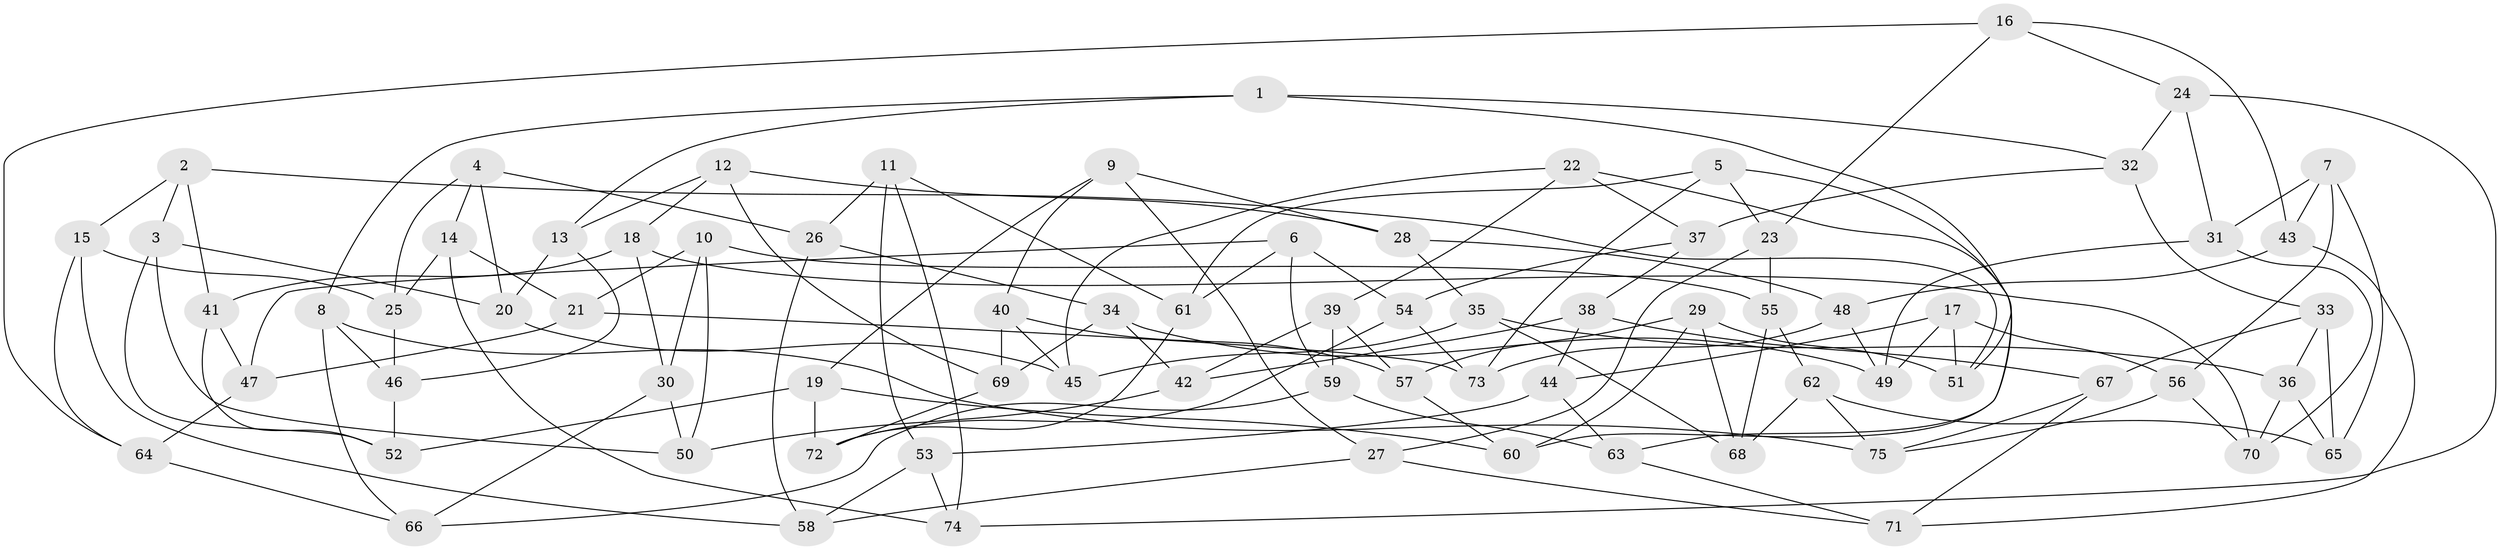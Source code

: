 // coarse degree distribution, {6: 0.7441860465116279, 4: 0.2558139534883721}
// Generated by graph-tools (version 1.1) at 2025/24/03/03/25 07:24:28]
// undirected, 75 vertices, 150 edges
graph export_dot {
graph [start="1"]
  node [color=gray90,style=filled];
  1;
  2;
  3;
  4;
  5;
  6;
  7;
  8;
  9;
  10;
  11;
  12;
  13;
  14;
  15;
  16;
  17;
  18;
  19;
  20;
  21;
  22;
  23;
  24;
  25;
  26;
  27;
  28;
  29;
  30;
  31;
  32;
  33;
  34;
  35;
  36;
  37;
  38;
  39;
  40;
  41;
  42;
  43;
  44;
  45;
  46;
  47;
  48;
  49;
  50;
  51;
  52;
  53;
  54;
  55;
  56;
  57;
  58;
  59;
  60;
  61;
  62;
  63;
  64;
  65;
  66;
  67;
  68;
  69;
  70;
  71;
  72;
  73;
  74;
  75;
  1 -- 8;
  1 -- 13;
  1 -- 32;
  1 -- 51;
  2 -- 41;
  2 -- 3;
  2 -- 51;
  2 -- 15;
  3 -- 52;
  3 -- 20;
  3 -- 50;
  4 -- 26;
  4 -- 25;
  4 -- 20;
  4 -- 14;
  5 -- 23;
  5 -- 61;
  5 -- 73;
  5 -- 60;
  6 -- 59;
  6 -- 54;
  6 -- 61;
  6 -- 47;
  7 -- 43;
  7 -- 65;
  7 -- 56;
  7 -- 31;
  8 -- 75;
  8 -- 66;
  8 -- 46;
  9 -- 40;
  9 -- 27;
  9 -- 19;
  9 -- 28;
  10 -- 50;
  10 -- 21;
  10 -- 55;
  10 -- 30;
  11 -- 53;
  11 -- 26;
  11 -- 61;
  11 -- 74;
  12 -- 13;
  12 -- 28;
  12 -- 18;
  12 -- 69;
  13 -- 46;
  13 -- 20;
  14 -- 21;
  14 -- 25;
  14 -- 74;
  15 -- 64;
  15 -- 58;
  15 -- 25;
  16 -- 64;
  16 -- 43;
  16 -- 23;
  16 -- 24;
  17 -- 56;
  17 -- 51;
  17 -- 44;
  17 -- 49;
  18 -- 70;
  18 -- 30;
  18 -- 41;
  19 -- 52;
  19 -- 60;
  19 -- 72;
  20 -- 45;
  21 -- 47;
  21 -- 73;
  22 -- 63;
  22 -- 39;
  22 -- 45;
  22 -- 37;
  23 -- 27;
  23 -- 55;
  24 -- 31;
  24 -- 74;
  24 -- 32;
  25 -- 46;
  26 -- 58;
  26 -- 34;
  27 -- 71;
  27 -- 58;
  28 -- 35;
  28 -- 48;
  29 -- 51;
  29 -- 60;
  29 -- 57;
  29 -- 68;
  30 -- 66;
  30 -- 50;
  31 -- 70;
  31 -- 49;
  32 -- 33;
  32 -- 37;
  33 -- 36;
  33 -- 65;
  33 -- 67;
  34 -- 42;
  34 -- 49;
  34 -- 69;
  35 -- 68;
  35 -- 45;
  35 -- 36;
  36 -- 70;
  36 -- 65;
  37 -- 54;
  37 -- 38;
  38 -- 44;
  38 -- 67;
  38 -- 42;
  39 -- 59;
  39 -- 42;
  39 -- 57;
  40 -- 45;
  40 -- 69;
  40 -- 57;
  41 -- 47;
  41 -- 52;
  42 -- 50;
  43 -- 71;
  43 -- 48;
  44 -- 53;
  44 -- 63;
  46 -- 52;
  47 -- 64;
  48 -- 73;
  48 -- 49;
  53 -- 58;
  53 -- 74;
  54 -- 72;
  54 -- 73;
  55 -- 62;
  55 -- 68;
  56 -- 70;
  56 -- 75;
  57 -- 60;
  59 -- 63;
  59 -- 66;
  61 -- 72;
  62 -- 68;
  62 -- 75;
  62 -- 65;
  63 -- 71;
  64 -- 66;
  67 -- 71;
  67 -- 75;
  69 -- 72;
}
